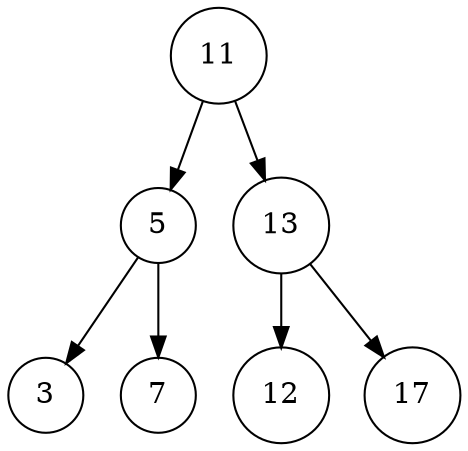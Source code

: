digraph BST {
    node [shape=circle];
    11 -> 5;
    5 -> 3;
    5 -> 7;
    11 -> 13;
    13 -> 12;
    13 -> 17;
}
